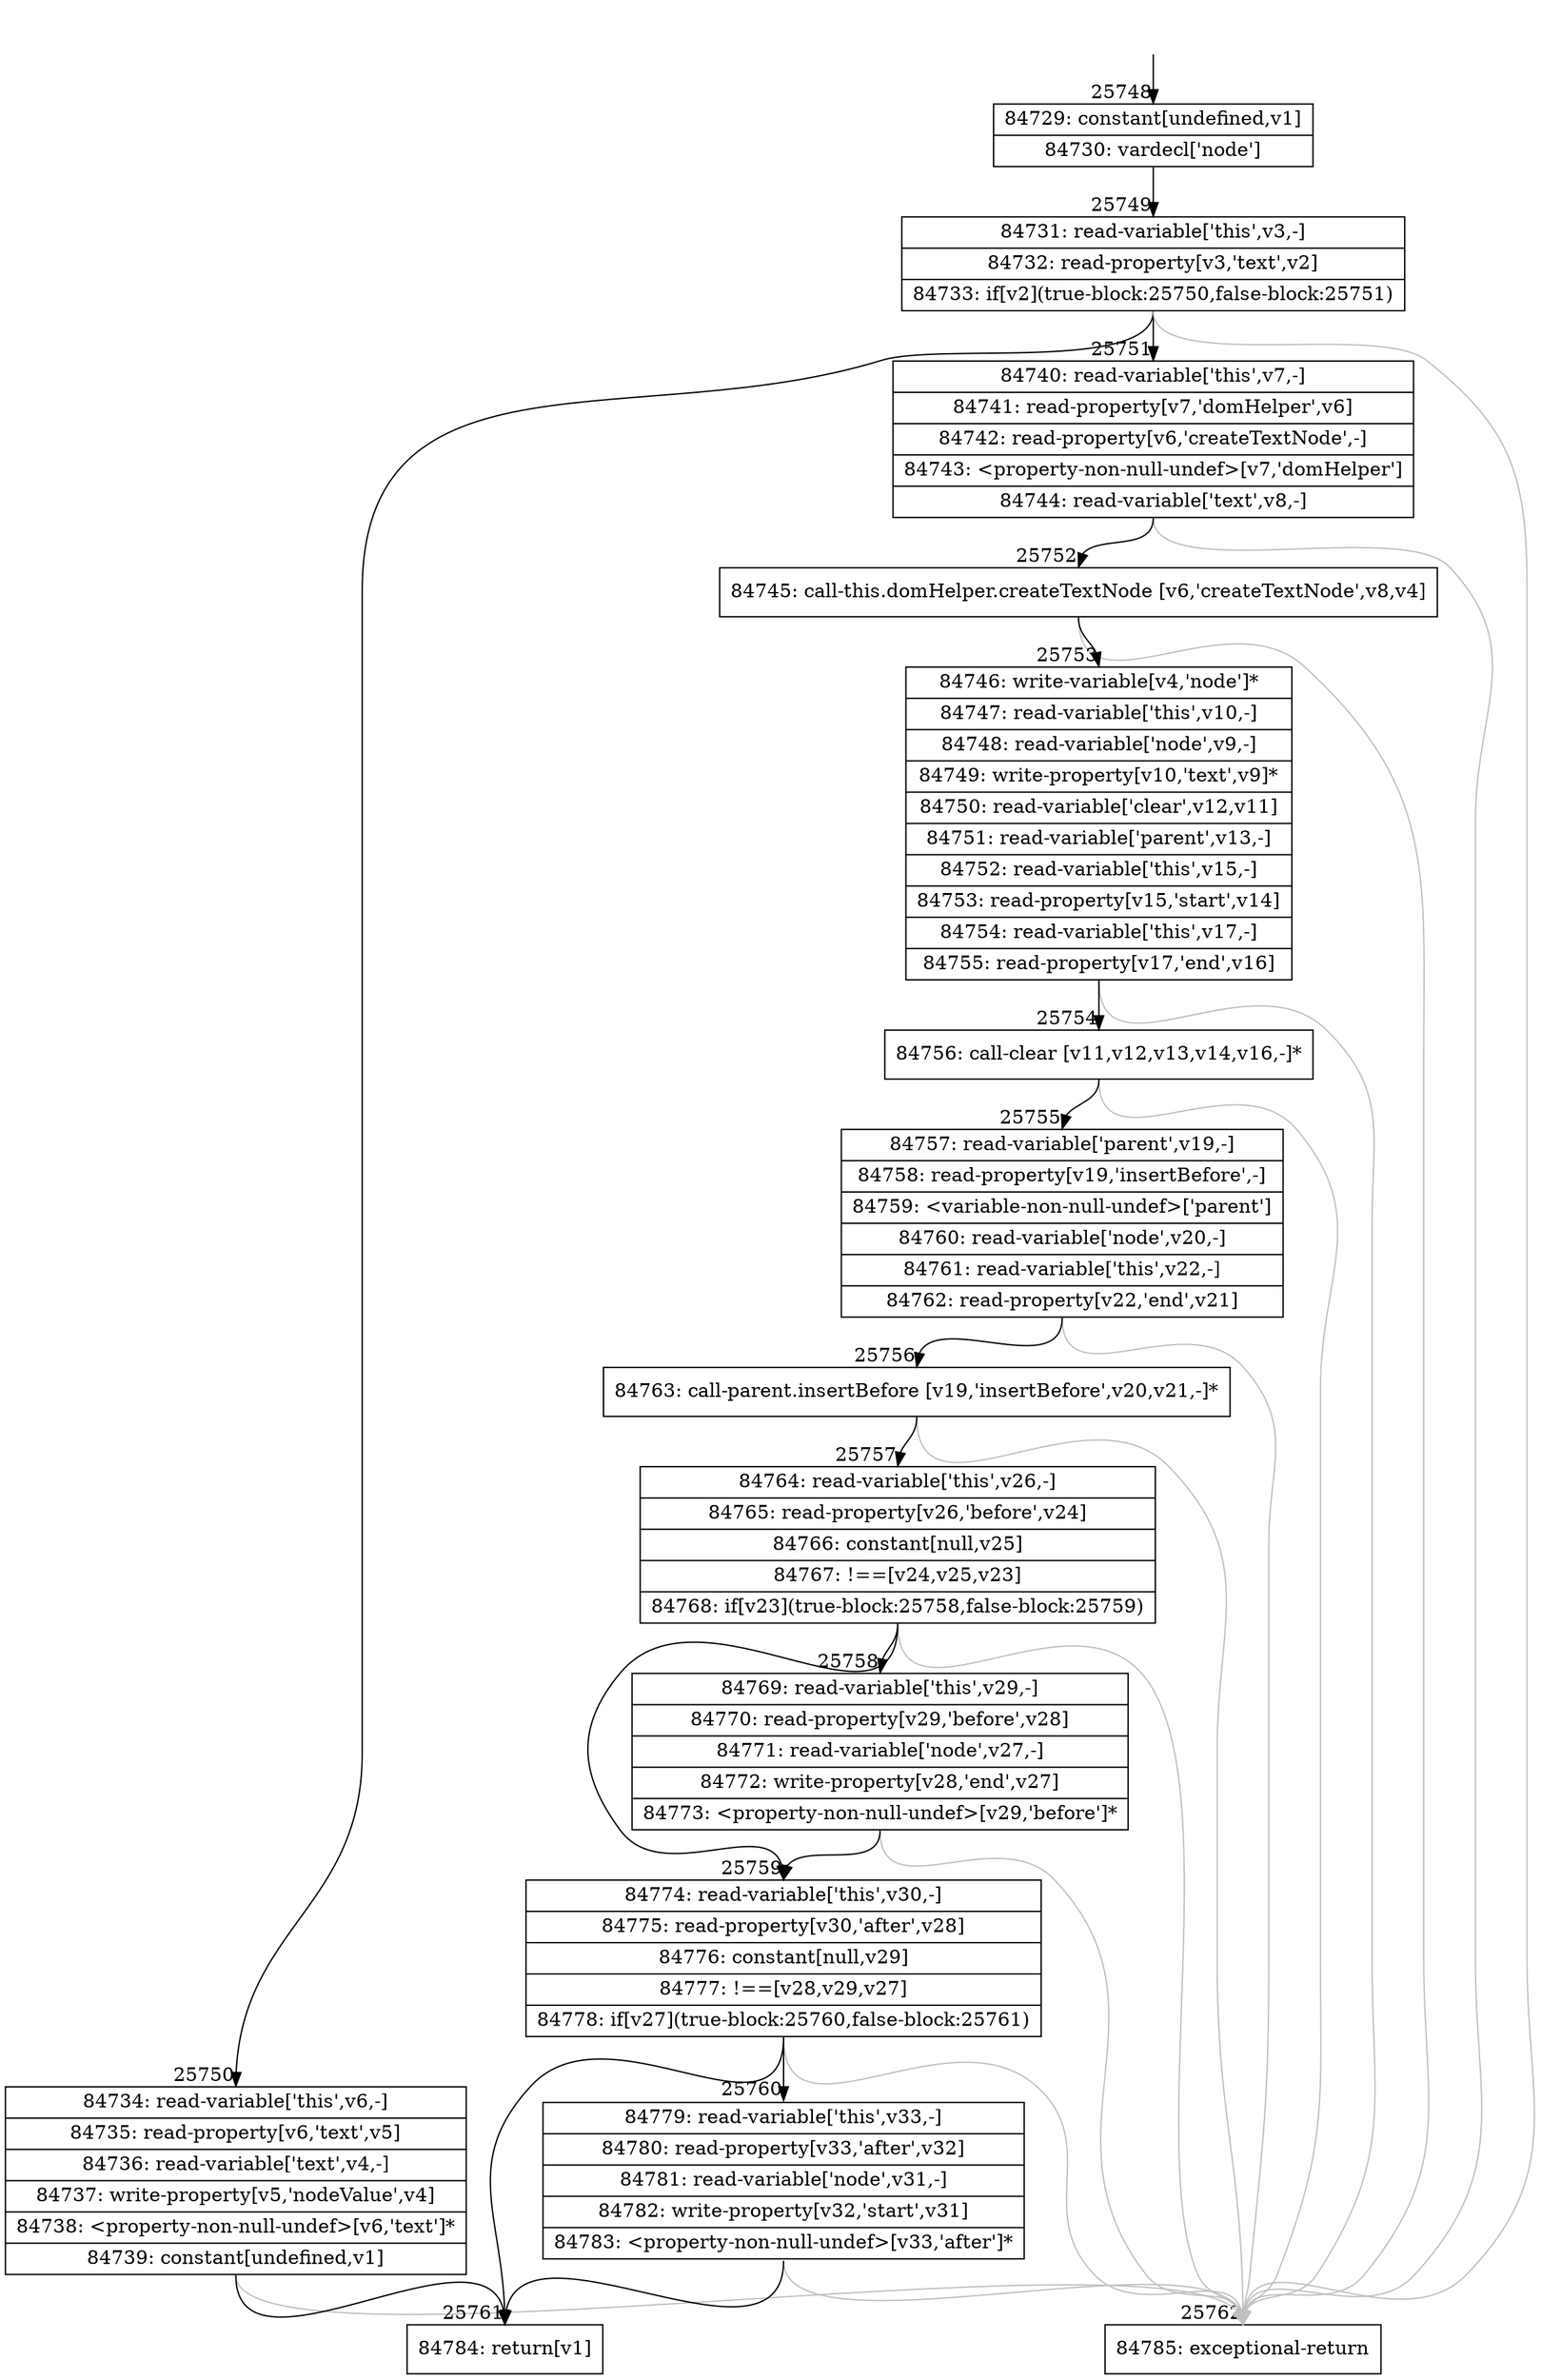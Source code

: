digraph {
rankdir="TD"
BB_entry2258[shape=none,label=""];
BB_entry2258 -> BB25748 [tailport=s, headport=n, headlabel="    25748"]
BB25748 [shape=record label="{84729: constant[undefined,v1]|84730: vardecl['node']}" ] 
BB25748 -> BB25749 [tailport=s, headport=n, headlabel="      25749"]
BB25749 [shape=record label="{84731: read-variable['this',v3,-]|84732: read-property[v3,'text',v2]|84733: if[v2](true-block:25750,false-block:25751)}" ] 
BB25749 -> BB25750 [tailport=s, headport=n, headlabel="      25750"]
BB25749 -> BB25751 [tailport=s, headport=n, headlabel="      25751"]
BB25749 -> BB25762 [tailport=s, headport=n, color=gray, headlabel="      25762"]
BB25750 [shape=record label="{84734: read-variable['this',v6,-]|84735: read-property[v6,'text',v5]|84736: read-variable['text',v4,-]|84737: write-property[v5,'nodeValue',v4]|84738: \<property-non-null-undef\>[v6,'text']*|84739: constant[undefined,v1]}" ] 
BB25750 -> BB25761 [tailport=s, headport=n, headlabel="      25761"]
BB25750 -> BB25762 [tailport=s, headport=n, color=gray]
BB25751 [shape=record label="{84740: read-variable['this',v7,-]|84741: read-property[v7,'domHelper',v6]|84742: read-property[v6,'createTextNode',-]|84743: \<property-non-null-undef\>[v7,'domHelper']|84744: read-variable['text',v8,-]}" ] 
BB25751 -> BB25752 [tailport=s, headport=n, headlabel="      25752"]
BB25751 -> BB25762 [tailport=s, headport=n, color=gray]
BB25752 [shape=record label="{84745: call-this.domHelper.createTextNode [v6,'createTextNode',v8,v4]}" ] 
BB25752 -> BB25753 [tailport=s, headport=n, headlabel="      25753"]
BB25752 -> BB25762 [tailport=s, headport=n, color=gray]
BB25753 [shape=record label="{84746: write-variable[v4,'node']*|84747: read-variable['this',v10,-]|84748: read-variable['node',v9,-]|84749: write-property[v10,'text',v9]*|84750: read-variable['clear',v12,v11]|84751: read-variable['parent',v13,-]|84752: read-variable['this',v15,-]|84753: read-property[v15,'start',v14]|84754: read-variable['this',v17,-]|84755: read-property[v17,'end',v16]}" ] 
BB25753 -> BB25754 [tailport=s, headport=n, headlabel="      25754"]
BB25753 -> BB25762 [tailport=s, headport=n, color=gray]
BB25754 [shape=record label="{84756: call-clear [v11,v12,v13,v14,v16,-]*}" ] 
BB25754 -> BB25755 [tailport=s, headport=n, headlabel="      25755"]
BB25754 -> BB25762 [tailport=s, headport=n, color=gray]
BB25755 [shape=record label="{84757: read-variable['parent',v19,-]|84758: read-property[v19,'insertBefore',-]|84759: \<variable-non-null-undef\>['parent']|84760: read-variable['node',v20,-]|84761: read-variable['this',v22,-]|84762: read-property[v22,'end',v21]}" ] 
BB25755 -> BB25756 [tailport=s, headport=n, headlabel="      25756"]
BB25755 -> BB25762 [tailport=s, headport=n, color=gray]
BB25756 [shape=record label="{84763: call-parent.insertBefore [v19,'insertBefore',v20,v21,-]*}" ] 
BB25756 -> BB25757 [tailport=s, headport=n, headlabel="      25757"]
BB25756 -> BB25762 [tailport=s, headport=n, color=gray]
BB25757 [shape=record label="{84764: read-variable['this',v26,-]|84765: read-property[v26,'before',v24]|84766: constant[null,v25]|84767: !==[v24,v25,v23]|84768: if[v23](true-block:25758,false-block:25759)}" ] 
BB25757 -> BB25758 [tailport=s, headport=n, headlabel="      25758"]
BB25757 -> BB25759 [tailport=s, headport=n, headlabel="      25759"]
BB25757 -> BB25762 [tailport=s, headport=n, color=gray]
BB25758 [shape=record label="{84769: read-variable['this',v29,-]|84770: read-property[v29,'before',v28]|84771: read-variable['node',v27,-]|84772: write-property[v28,'end',v27]|84773: \<property-non-null-undef\>[v29,'before']*}" ] 
BB25758 -> BB25759 [tailport=s, headport=n]
BB25758 -> BB25762 [tailport=s, headport=n, color=gray]
BB25759 [shape=record label="{84774: read-variable['this',v30,-]|84775: read-property[v30,'after',v28]|84776: constant[null,v29]|84777: !==[v28,v29,v27]|84778: if[v27](true-block:25760,false-block:25761)}" ] 
BB25759 -> BB25760 [tailport=s, headport=n, headlabel="      25760"]
BB25759 -> BB25761 [tailport=s, headport=n]
BB25759 -> BB25762 [tailport=s, headport=n, color=gray]
BB25760 [shape=record label="{84779: read-variable['this',v33,-]|84780: read-property[v33,'after',v32]|84781: read-variable['node',v31,-]|84782: write-property[v32,'start',v31]|84783: \<property-non-null-undef\>[v33,'after']*}" ] 
BB25760 -> BB25761 [tailport=s, headport=n]
BB25760 -> BB25762 [tailport=s, headport=n, color=gray]
BB25761 [shape=record label="{84784: return[v1]}" ] 
BB25762 [shape=record label="{84785: exceptional-return}" ] 
//#$~ 47332
}
